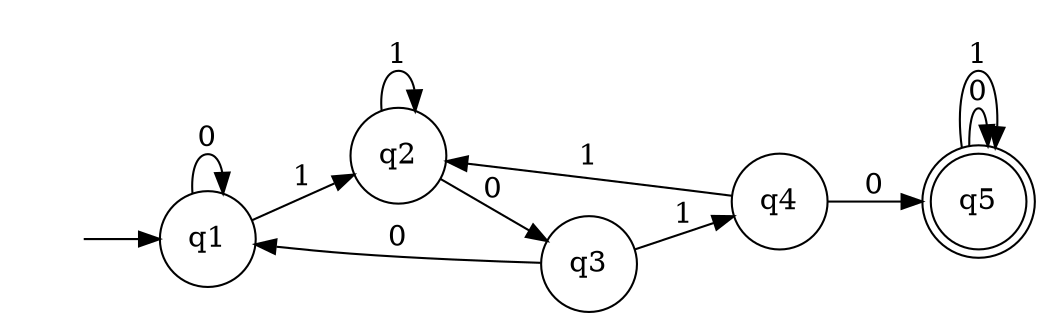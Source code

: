 digraph E1 {
	/* configuracoes de design e layout */
	node [shape = circle];
	rankdir = "LR";

	/* estado inicial */
	x [style = invis];
	x -> q1;

	/* estados finais */
	q5 [shape = doublecircle];

	/* outros estados */
	q2;
	q1;
	q4;
	q3;

	/* transicoes */
	q1 -> q1 [label = "0"];
	q1 -> q2 [label = "1"];
	q2 -> q3 [label = "0"];
	q2 -> q2 [label = "1"];
	q3 -> q1 [label = "0"];
	q3 -> q4 [label = "1"];
	q4 -> q5 [label = "0"];
	q4 -> q2 [label = "1"];
	q5 -> q5 [label = "0"];
	q5 -> q5 [label = "1"];
}
